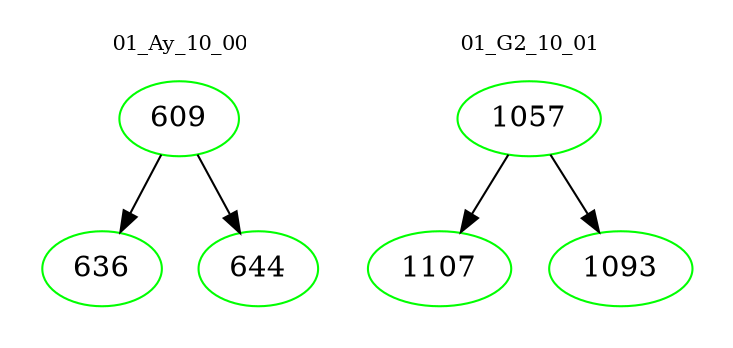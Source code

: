 digraph{
subgraph cluster_0 {
color = white
label = "01_Ay_10_00";
fontsize=10;
T0_609 [label="609", color="green"]
T0_609 -> T0_636 [color="black"]
T0_636 [label="636", color="green"]
T0_609 -> T0_644 [color="black"]
T0_644 [label="644", color="green"]
}
subgraph cluster_1 {
color = white
label = "01_G2_10_01";
fontsize=10;
T1_1057 [label="1057", color="green"]
T1_1057 -> T1_1107 [color="black"]
T1_1107 [label="1107", color="green"]
T1_1057 -> T1_1093 [color="black"]
T1_1093 [label="1093", color="green"]
}
}
